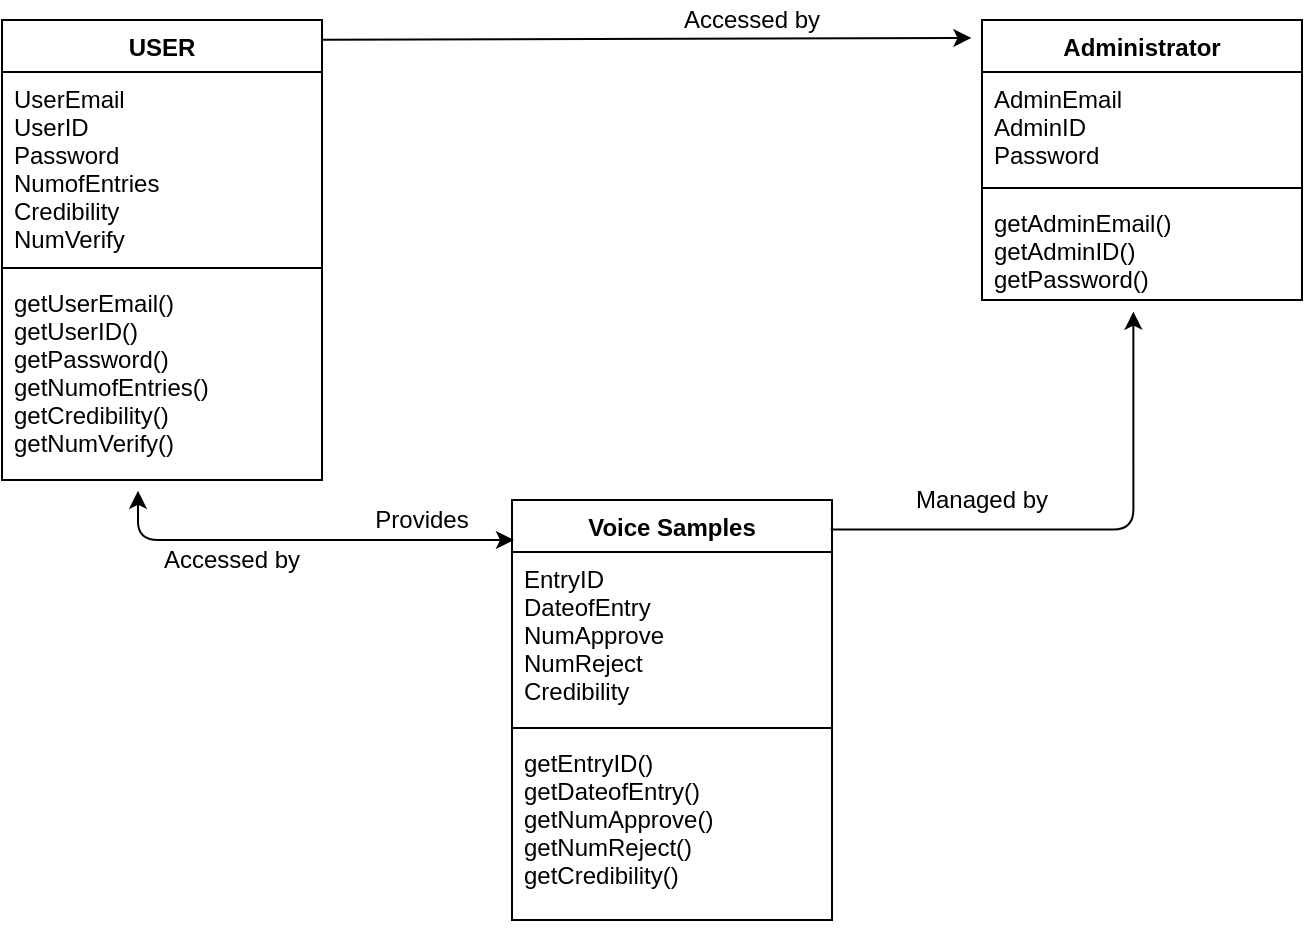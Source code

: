 <mxfile version="12.2.7" type="device" pages="1"><diagram id="VgXdf2cgbSvkl6HksVZx" name="Page-1"><mxGraphModel dx="1024" dy="572" grid="1" gridSize="10" guides="1" tooltips="1" connect="1" arrows="1" fold="1" page="1" pageScale="1" pageWidth="850" pageHeight="1100" math="0" shadow="0"><root><mxCell id="0"/><mxCell id="1" parent="0"/><mxCell id="jPczdXrUEJfTleUhHN0_-10" value="USER&#10;" style="swimlane;fontStyle=1;align=center;verticalAlign=top;childLayout=stackLayout;horizontal=1;startSize=26;horizontalStack=0;resizeParent=1;resizeParentMax=0;resizeLast=0;collapsible=1;marginBottom=0;" vertex="1" parent="1"><mxGeometry x="90" y="40" width="160" height="230" as="geometry"/></mxCell><mxCell id="jPczdXrUEJfTleUhHN0_-11" value="UserEmail&#10;UserID&#10;Password&#10;NumofEntries&#10;Credibility&#10;NumVerify&#10;" style="text;strokeColor=none;fillColor=none;align=left;verticalAlign=top;spacingLeft=4;spacingRight=4;overflow=hidden;rotatable=0;points=[[0,0.5],[1,0.5]];portConstraint=eastwest;" vertex="1" parent="jPczdXrUEJfTleUhHN0_-10"><mxGeometry y="26" width="160" height="94" as="geometry"/></mxCell><mxCell id="jPczdXrUEJfTleUhHN0_-12" value="" style="line;strokeWidth=1;fillColor=none;align=left;verticalAlign=middle;spacingTop=-1;spacingLeft=3;spacingRight=3;rotatable=0;labelPosition=right;points=[];portConstraint=eastwest;" vertex="1" parent="jPczdXrUEJfTleUhHN0_-10"><mxGeometry y="120" width="160" height="8" as="geometry"/></mxCell><mxCell id="jPczdXrUEJfTleUhHN0_-13" value="getUserEmail()&#10;getUserID()&#10;getPassword()&#10;getNumofEntries()&#10;getCredibility()&#10;getNumVerify()" style="text;strokeColor=none;fillColor=none;align=left;verticalAlign=top;spacingLeft=4;spacingRight=4;overflow=hidden;rotatable=0;points=[[0,0.5],[1,0.5]];portConstraint=eastwest;" vertex="1" parent="jPczdXrUEJfTleUhHN0_-10"><mxGeometry y="128" width="160" height="102" as="geometry"/></mxCell><mxCell id="jPczdXrUEJfTleUhHN0_-18" value="Voice Samples" style="swimlane;fontStyle=1;align=center;verticalAlign=top;childLayout=stackLayout;horizontal=1;startSize=26;horizontalStack=0;resizeParent=1;resizeParentMax=0;resizeLast=0;collapsible=1;marginBottom=0;" vertex="1" parent="1"><mxGeometry x="345" y="280" width="160" height="210" as="geometry"/></mxCell><mxCell id="jPczdXrUEJfTleUhHN0_-19" value="EntryID&#10;DateofEntry&#10;NumApprove&#10;NumReject&#10;Credibility" style="text;strokeColor=none;fillColor=none;align=left;verticalAlign=top;spacingLeft=4;spacingRight=4;overflow=hidden;rotatable=0;points=[[0,0.5],[1,0.5]];portConstraint=eastwest;" vertex="1" parent="jPczdXrUEJfTleUhHN0_-18"><mxGeometry y="26" width="160" height="84" as="geometry"/></mxCell><mxCell id="jPczdXrUEJfTleUhHN0_-20" value="" style="line;strokeWidth=1;fillColor=none;align=left;verticalAlign=middle;spacingTop=-1;spacingLeft=3;spacingRight=3;rotatable=0;labelPosition=right;points=[];portConstraint=eastwest;" vertex="1" parent="jPczdXrUEJfTleUhHN0_-18"><mxGeometry y="110" width="160" height="8" as="geometry"/></mxCell><mxCell id="jPczdXrUEJfTleUhHN0_-21" value="getEntryID()&#10;getDateofEntry()&#10;getNumApprove()&#10;getNumReject()&#10;getCredibility()" style="text;strokeColor=none;fillColor=none;align=left;verticalAlign=top;spacingLeft=4;spacingRight=4;overflow=hidden;rotatable=0;points=[[0,0.5],[1,0.5]];portConstraint=eastwest;" vertex="1" parent="jPczdXrUEJfTleUhHN0_-18"><mxGeometry y="118" width="160" height="92" as="geometry"/></mxCell><mxCell id="jPczdXrUEJfTleUhHN0_-22" value="Administrator" style="swimlane;fontStyle=1;align=center;verticalAlign=top;childLayout=stackLayout;horizontal=1;startSize=26;horizontalStack=0;resizeParent=1;resizeParentMax=0;resizeLast=0;collapsible=1;marginBottom=0;" vertex="1" parent="1"><mxGeometry x="580" y="40" width="160" height="140" as="geometry"/></mxCell><mxCell id="jPczdXrUEJfTleUhHN0_-23" value="AdminEmail&#10;AdminID&#10;Password" style="text;strokeColor=none;fillColor=none;align=left;verticalAlign=top;spacingLeft=4;spacingRight=4;overflow=hidden;rotatable=0;points=[[0,0.5],[1,0.5]];portConstraint=eastwest;" vertex="1" parent="jPczdXrUEJfTleUhHN0_-22"><mxGeometry y="26" width="160" height="54" as="geometry"/></mxCell><mxCell id="jPczdXrUEJfTleUhHN0_-24" value="" style="line;strokeWidth=1;fillColor=none;align=left;verticalAlign=middle;spacingTop=-1;spacingLeft=3;spacingRight=3;rotatable=0;labelPosition=right;points=[];portConstraint=eastwest;" vertex="1" parent="jPczdXrUEJfTleUhHN0_-22"><mxGeometry y="80" width="160" height="8" as="geometry"/></mxCell><mxCell id="jPczdXrUEJfTleUhHN0_-25" value="getAdminEmail()&#10;getAdminID()&#10;getPassword()" style="text;strokeColor=none;fillColor=none;align=left;verticalAlign=top;spacingLeft=4;spacingRight=4;overflow=hidden;rotatable=0;points=[[0,0.5],[1,0.5]];portConstraint=eastwest;" vertex="1" parent="jPczdXrUEJfTleUhHN0_-22"><mxGeometry y="88" width="160" height="52" as="geometry"/></mxCell><mxCell id="jPczdXrUEJfTleUhHN0_-31" value="" style="endArrow=classic;html=1;exitX=1;exitY=0.043;exitDx=0;exitDy=0;exitPerimeter=0;entryX=-0.033;entryY=0.064;entryDx=0;entryDy=0;entryPerimeter=0;" edge="1" parent="1" source="jPczdXrUEJfTleUhHN0_-10" target="jPczdXrUEJfTleUhHN0_-22"><mxGeometry width="50" height="50" relative="1" as="geometry"><mxPoint x="350" y="140" as="sourcePoint"/><mxPoint x="400" y="90" as="targetPoint"/></mxGeometry></mxCell><mxCell id="jPczdXrUEJfTleUhHN0_-34" value="Accessed by" style="text;html=1;strokeColor=none;fillColor=none;align=center;verticalAlign=middle;whiteSpace=wrap;rounded=0;" vertex="1" parent="1"><mxGeometry x="420" y="30" width="90" height="20" as="geometry"/></mxCell><mxCell id="jPczdXrUEJfTleUhHN0_-40" value="" style="edgeStyle=segmentEdgeStyle;endArrow=classic;html=1;exitX=0.996;exitY=0.07;exitDx=0;exitDy=0;exitPerimeter=0;entryX=0.473;entryY=1.112;entryDx=0;entryDy=0;entryPerimeter=0;" edge="1" parent="1" source="jPczdXrUEJfTleUhHN0_-18" target="jPczdXrUEJfTleUhHN0_-25"><mxGeometry width="50" height="50" relative="1" as="geometry"><mxPoint x="640" y="290" as="sourcePoint"/><mxPoint x="690" y="240" as="targetPoint"/><Array as="points"><mxPoint x="656" y="295"/></Array></mxGeometry></mxCell><mxCell id="jPczdXrUEJfTleUhHN0_-41" value="Managed by" style="text;html=1;strokeColor=none;fillColor=none;align=center;verticalAlign=middle;whiteSpace=wrap;rounded=0;" vertex="1" parent="1"><mxGeometry x="545" y="270" width="70" height="20" as="geometry"/></mxCell><mxCell id="jPczdXrUEJfTleUhHN0_-43" value="" style="endArrow=classic;startArrow=classic;html=1;exitX=0.425;exitY=1.053;exitDx=0;exitDy=0;exitPerimeter=0;" edge="1" parent="1" source="jPczdXrUEJfTleUhHN0_-13"><mxGeometry width="50" height="50" relative="1" as="geometry"><mxPoint x="180" y="370" as="sourcePoint"/><mxPoint x="346" y="300" as="targetPoint"/><Array as="points"><mxPoint x="158" y="300"/></Array></mxGeometry></mxCell><mxCell id="jPczdXrUEJfTleUhHN0_-44" value="Accessed by" style="text;html=1;strokeColor=none;fillColor=none;align=center;verticalAlign=middle;whiteSpace=wrap;rounded=0;" vertex="1" parent="1"><mxGeometry x="160" y="300" width="90" height="20" as="geometry"/></mxCell><mxCell id="jPczdXrUEJfTleUhHN0_-45" value="Provides" style="text;html=1;strokeColor=none;fillColor=none;align=center;verticalAlign=middle;whiteSpace=wrap;rounded=0;" vertex="1" parent="1"><mxGeometry x="270" y="280" width="60" height="20" as="geometry"/></mxCell></root></mxGraphModel></diagram></mxfile>